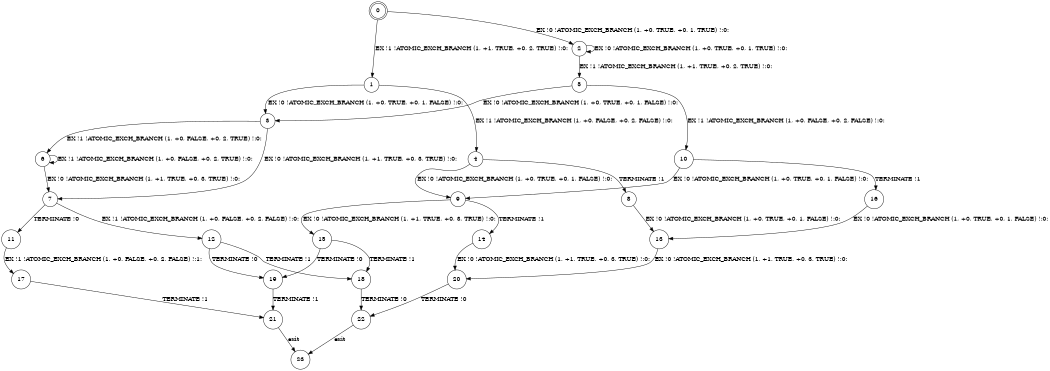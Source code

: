 digraph BCG {
size = "7, 10.5";
center = TRUE;
node [shape = circle];
0 [peripheries = 2];
0 -> 1 [label = "EX !1 !ATOMIC_EXCH_BRANCH (1, +1, TRUE, +0, 2, TRUE) !:0:"];
0 -> 2 [label = "EX !0 !ATOMIC_EXCH_BRANCH (1, +0, TRUE, +0, 1, TRUE) !:0:"];
1 -> 3 [label = "EX !0 !ATOMIC_EXCH_BRANCH (1, +0, TRUE, +0, 1, FALSE) !:0:"];
1 -> 4 [label = "EX !1 !ATOMIC_EXCH_BRANCH (1, +0, FALSE, +0, 2, FALSE) !:0:"];
2 -> 5 [label = "EX !1 !ATOMIC_EXCH_BRANCH (1, +1, TRUE, +0, 2, TRUE) !:0:"];
2 -> 2 [label = "EX !0 !ATOMIC_EXCH_BRANCH (1, +0, TRUE, +0, 1, TRUE) !:0:"];
3 -> 6 [label = "EX !1 !ATOMIC_EXCH_BRANCH (1, +0, FALSE, +0, 2, TRUE) !:0:"];
3 -> 7 [label = "EX !0 !ATOMIC_EXCH_BRANCH (1, +1, TRUE, +0, 3, TRUE) !:0:"];
4 -> 8 [label = "TERMINATE !1"];
4 -> 9 [label = "EX !0 !ATOMIC_EXCH_BRANCH (1, +0, TRUE, +0, 1, FALSE) !:0:"];
5 -> 10 [label = "EX !1 !ATOMIC_EXCH_BRANCH (1, +0, FALSE, +0, 2, FALSE) !:0:"];
5 -> 3 [label = "EX !0 !ATOMIC_EXCH_BRANCH (1, +0, TRUE, +0, 1, FALSE) !:0:"];
6 -> 6 [label = "EX !1 !ATOMIC_EXCH_BRANCH (1, +0, FALSE, +0, 2, TRUE) !:0:"];
6 -> 7 [label = "EX !0 !ATOMIC_EXCH_BRANCH (1, +1, TRUE, +0, 3, TRUE) !:0:"];
7 -> 11 [label = "TERMINATE !0"];
7 -> 12 [label = "EX !1 !ATOMIC_EXCH_BRANCH (1, +0, FALSE, +0, 2, FALSE) !:0:"];
8 -> 13 [label = "EX !0 !ATOMIC_EXCH_BRANCH (1, +0, TRUE, +0, 1, FALSE) !:0:"];
9 -> 14 [label = "TERMINATE !1"];
9 -> 15 [label = "EX !0 !ATOMIC_EXCH_BRANCH (1, +1, TRUE, +0, 3, TRUE) !:0:"];
10 -> 16 [label = "TERMINATE !1"];
10 -> 9 [label = "EX !0 !ATOMIC_EXCH_BRANCH (1, +0, TRUE, +0, 1, FALSE) !:0:"];
11 -> 17 [label = "EX !1 !ATOMIC_EXCH_BRANCH (1, +0, FALSE, +0, 2, FALSE) !:1:"];
12 -> 18 [label = "TERMINATE !1"];
12 -> 19 [label = "TERMINATE !0"];
13 -> 20 [label = "EX !0 !ATOMIC_EXCH_BRANCH (1, +1, TRUE, +0, 3, TRUE) !:0:"];
14 -> 20 [label = "EX !0 !ATOMIC_EXCH_BRANCH (1, +1, TRUE, +0, 3, TRUE) !:0:"];
15 -> 18 [label = "TERMINATE !1"];
15 -> 19 [label = "TERMINATE !0"];
16 -> 13 [label = "EX !0 !ATOMIC_EXCH_BRANCH (1, +0, TRUE, +0, 1, FALSE) !:0:"];
17 -> 21 [label = "TERMINATE !1"];
18 -> 22 [label = "TERMINATE !0"];
19 -> 21 [label = "TERMINATE !1"];
20 -> 22 [label = "TERMINATE !0"];
21 -> 23 [label = "exit"];
22 -> 23 [label = "exit"];
}
